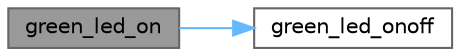 digraph "green_led_on"
{
 // LATEX_PDF_SIZE
  bgcolor="transparent";
  edge [fontname=Helvetica,fontsize=10,labelfontname=Helvetica,labelfontsize=10];
  node [fontname=Helvetica,fontsize=10,shape=box,height=0.2,width=0.4];
  rankdir="LR";
  Node1 [id="Node000001",label="green_led_on",height=0.2,width=0.4,color="gray40", fillcolor="grey60", style="filled", fontcolor="black",tooltip="Same as green_led_onoff(led, LED_ON). Works in all modes."];
  Node1 -> Node2 [id="edge1_Node000001_Node000002",color="steelblue1",style="solid",tooltip=" "];
  Node2 [id="Node000002",label="green_led_onoff",height=0.2,width=0.4,color="grey40", fillcolor="white", style="filled",URL="$group__LEDS.html#gac45e0ed1821b39737d3387471d6f37f9",tooltip=" "];
}
